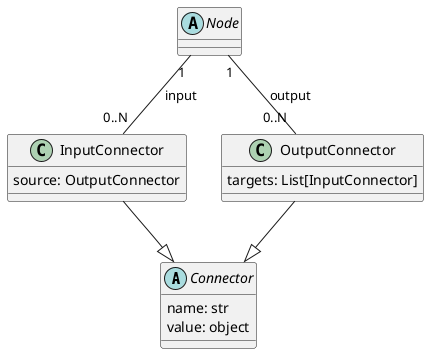 @startuml

abstract Connector {
    name: str
    value: object
}

class InputConnector  {
    source: OutputConnector
}

class OutputConnector  {
    targets: List[InputConnector]
}

abstract Node {
}

Node "1" -- "0..N" InputConnector : input
Node "1" -- "0..N" OutputConnector : output
InputConnector --|> Connector
OutputConnector --|> Connector
@enduml